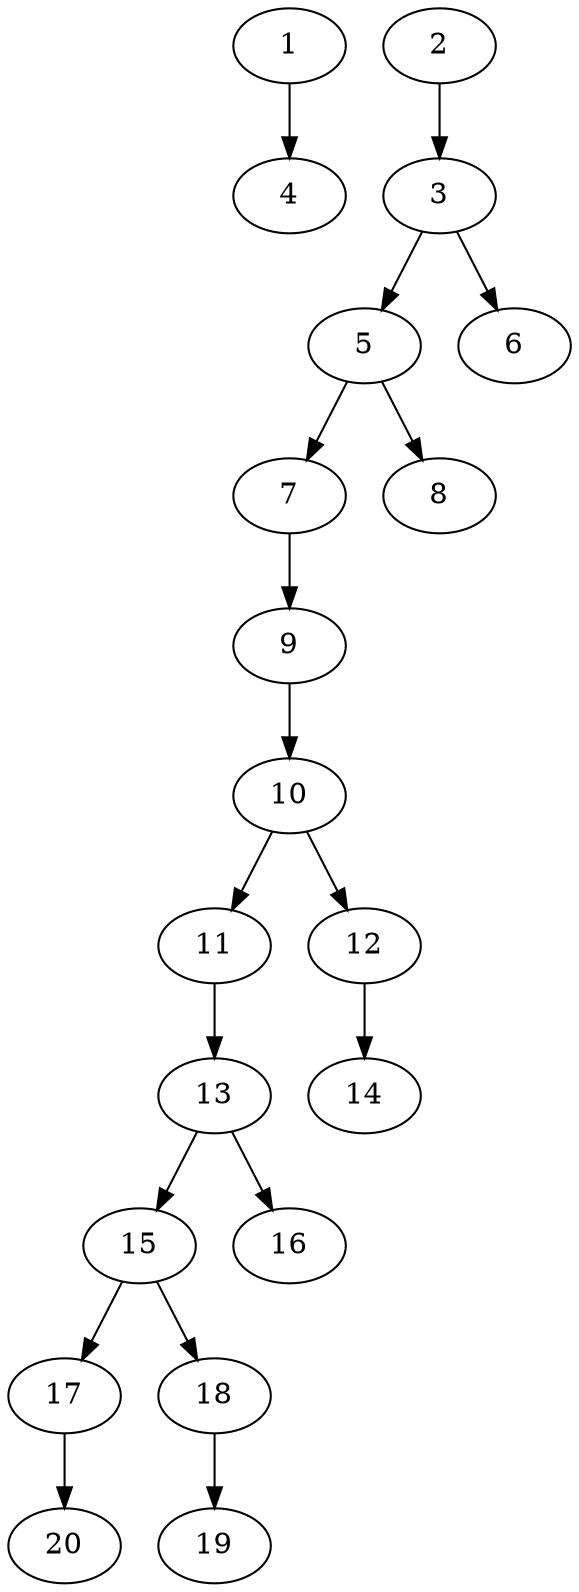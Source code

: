 // DAG automatically generated by daggen at Thu Oct  3 13:58:43 2019
// ./daggen --dot -n 20 --ccr 0.4 --fat 0.3 --regular 0.5 --density 0.5 --mindata 5242880 --maxdata 52428800 
digraph G {
  1 [size="58616320", alpha="0.06", expect_size="23446528"] 
  1 -> 4 [size ="23446528"]
  2 [size="43768320", alpha="0.09", expect_size="17507328"] 
  2 -> 3 [size ="17507328"]
  3 [size="32476160", alpha="0.05", expect_size="12990464"] 
  3 -> 5 [size ="12990464"]
  3 -> 6 [size ="12990464"]
  4 [size="48363520", alpha="0.06", expect_size="19345408"] 
  5 [size="87360000", alpha="0.16", expect_size="34944000"] 
  5 -> 7 [size ="34944000"]
  5 -> 8 [size ="34944000"]
  6 [size="85015040", alpha="0.12", expect_size="34006016"] 
  7 [size="84433920", alpha="0.07", expect_size="33773568"] 
  7 -> 9 [size ="33773568"]
  8 [size="54832640", alpha="0.03", expect_size="21933056"] 
  9 [size="65528320", alpha="0.13", expect_size="26211328"] 
  9 -> 10 [size ="26211328"]
  10 [size="56307200", alpha="0.08", expect_size="22522880"] 
  10 -> 11 [size ="22522880"]
  10 -> 12 [size ="22522880"]
  11 [size="38656000", alpha="0.08", expect_size="15462400"] 
  11 -> 13 [size ="15462400"]
  12 [size="75322880", alpha="0.19", expect_size="30129152"] 
  12 -> 14 [size ="30129152"]
  13 [size="128793600", alpha="0.09", expect_size="51517440"] 
  13 -> 15 [size ="51517440"]
  13 -> 16 [size ="51517440"]
  14 [size="41425920", alpha="0.05", expect_size="16570368"] 
  15 [size="76044800", alpha="0.11", expect_size="30417920"] 
  15 -> 17 [size ="30417920"]
  15 -> 18 [size ="30417920"]
  16 [size="53790720", alpha="0.02", expect_size="21516288"] 
  17 [size="123589120", alpha="0.16", expect_size="49435648"] 
  17 -> 20 [size ="49435648"]
  18 [size="45719040", alpha="0.04", expect_size="18287616"] 
  18 -> 19 [size ="18287616"]
  19 [size="62464000", alpha="0.18", expect_size="24985600"] 
  20 [size="21775360", alpha="0.03", expect_size="8710144"] 
}
